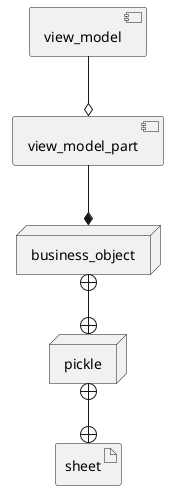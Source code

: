 @startuml

node business_object
node pickle
component view_model_part
component view_model

artifact sheet

view_model --o view_model_part

view_model_part --* business_object

business_object +--+ pickle
pickle +--+ sheet

@enduml
